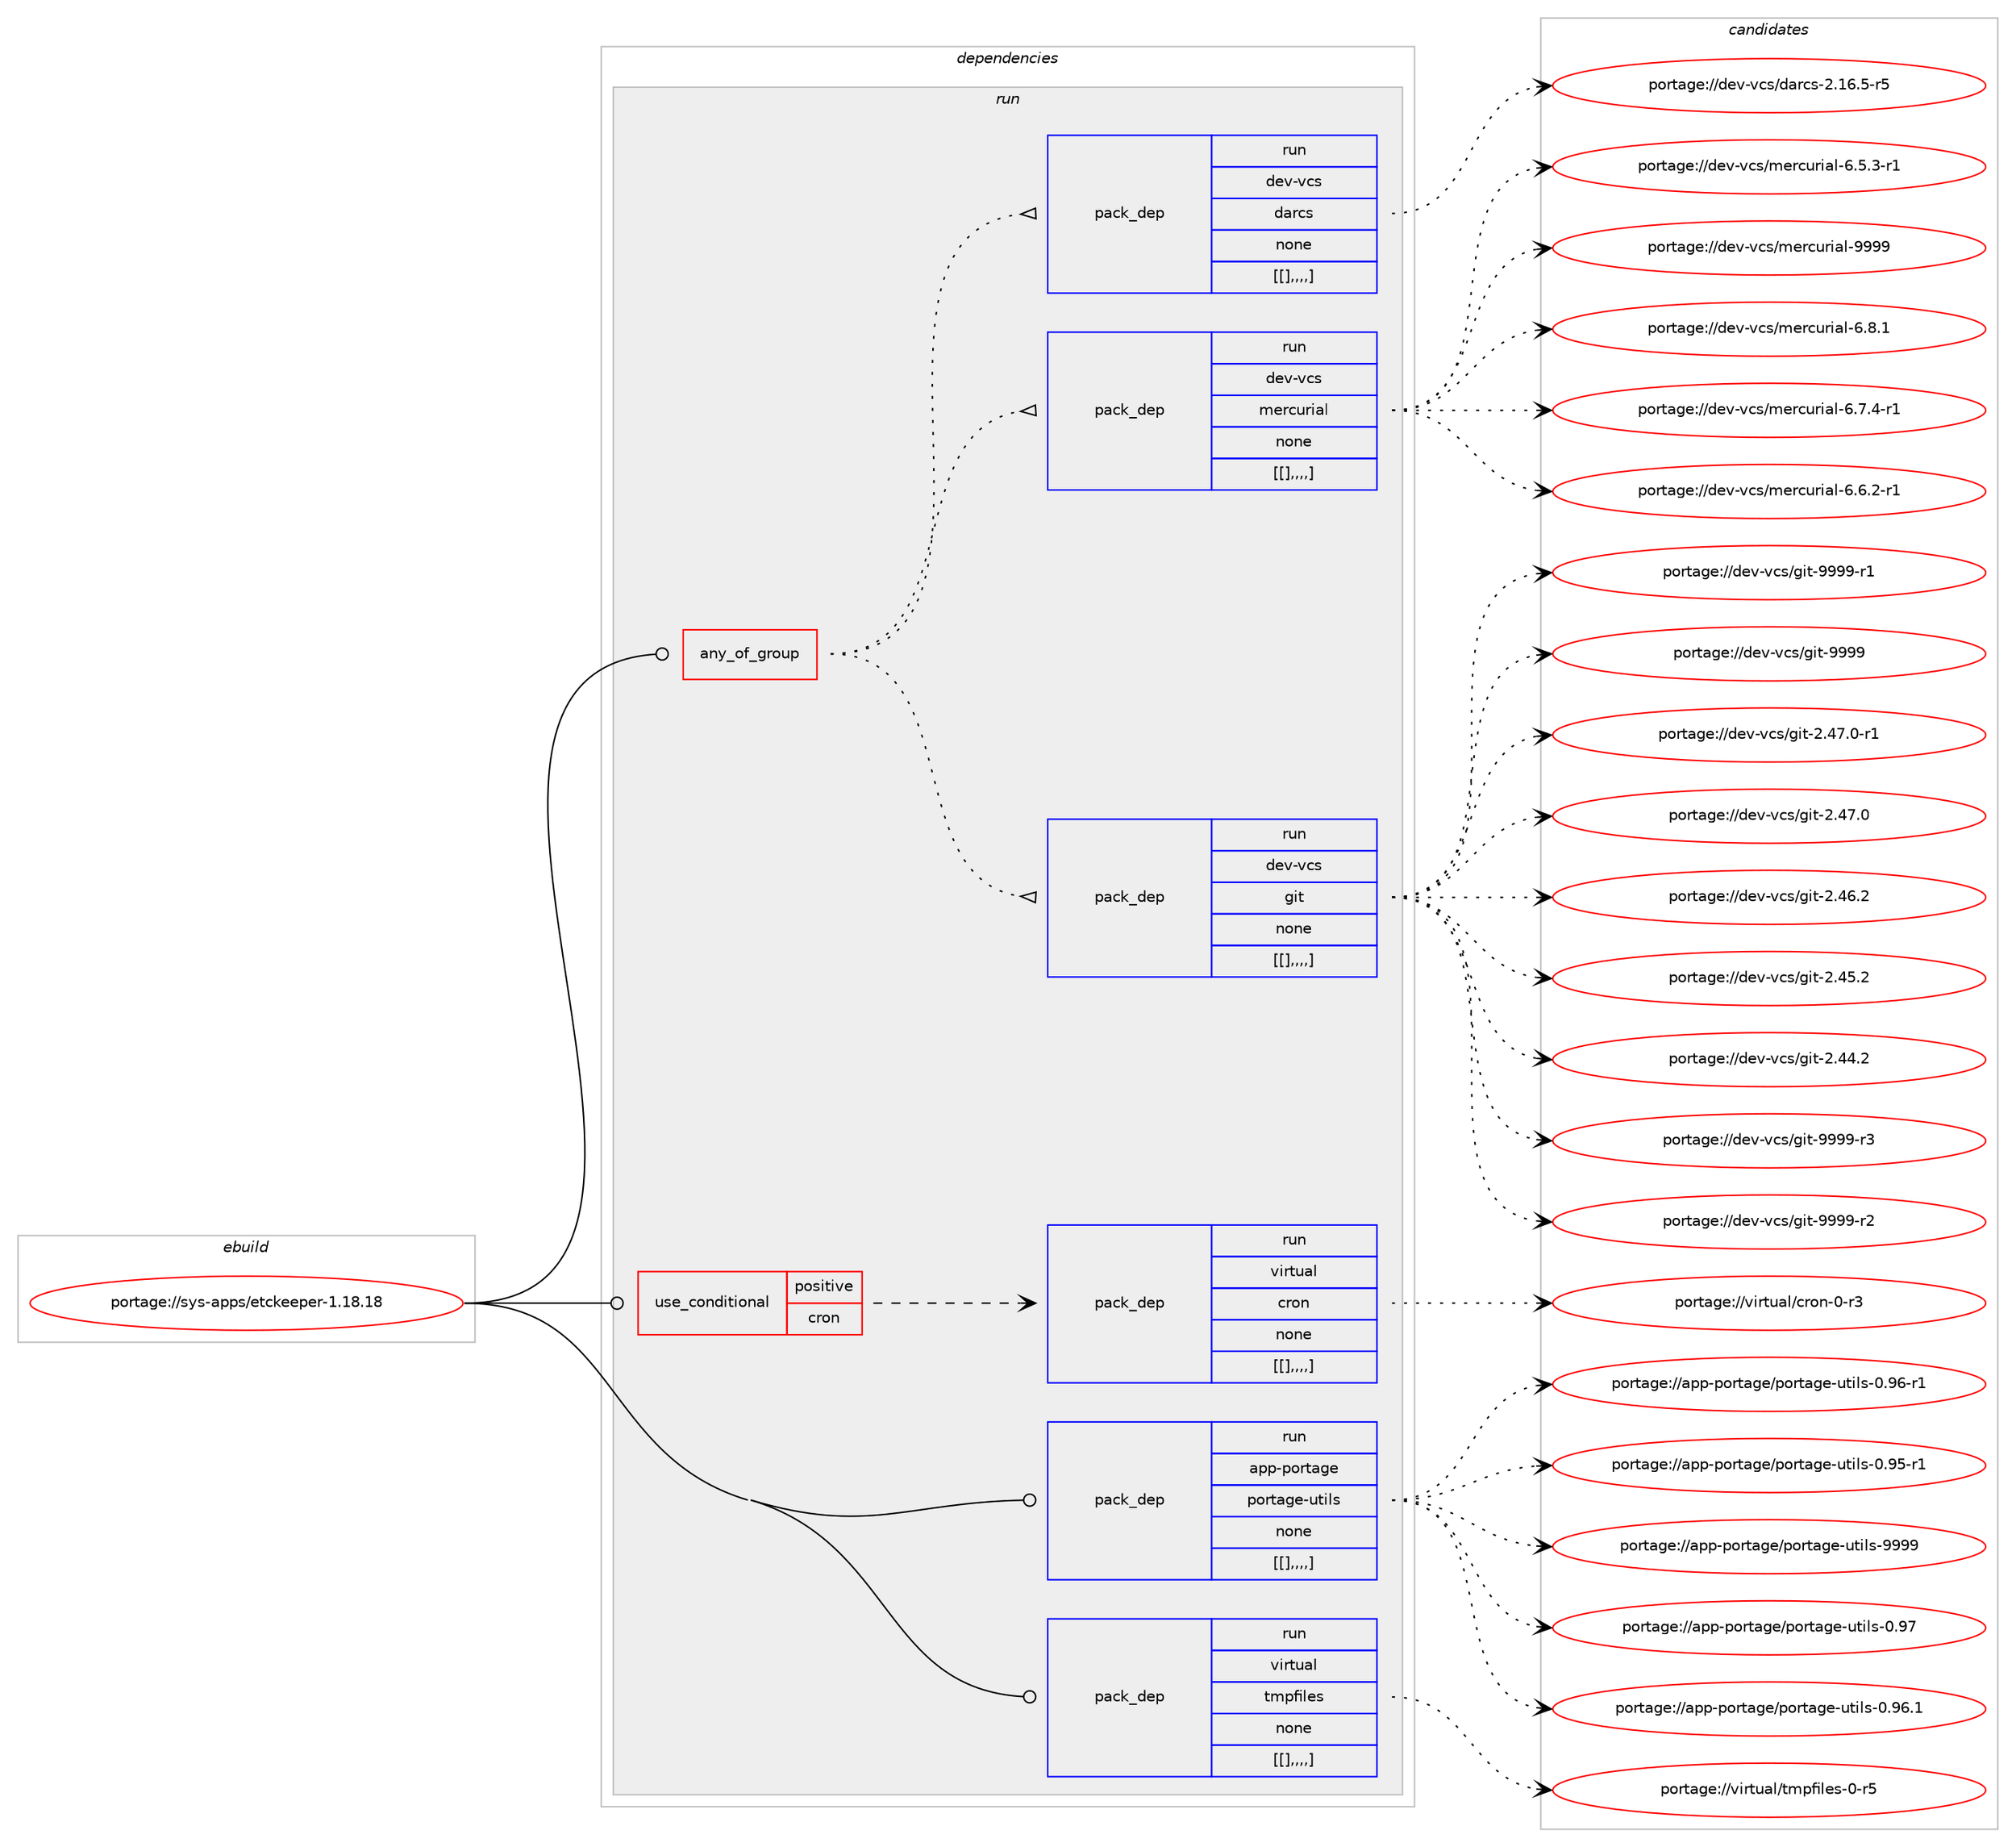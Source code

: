 digraph prolog {

# *************
# Graph options
# *************

newrank=true;
concentrate=true;
compound=true;
graph [rankdir=LR,fontname=Helvetica,fontsize=10,ranksep=1.5];#, ranksep=2.5, nodesep=0.2];
edge  [arrowhead=vee];
node  [fontname=Helvetica,fontsize=10];

# **********
# The ebuild
# **********

subgraph cluster_leftcol {
color=gray;
label=<<i>ebuild</i>>;
id [label="portage://sys-apps/etckeeper-1.18.18", color=red, width=4, href="../sys-apps/etckeeper-1.18.18.svg"];
}

# ****************
# The dependencies
# ****************

subgraph cluster_midcol {
color=gray;
label=<<i>dependencies</i>>;
subgraph cluster_compile {
fillcolor="#eeeeee";
style=filled;
label=<<i>compile</i>>;
}
subgraph cluster_compileandrun {
fillcolor="#eeeeee";
style=filled;
label=<<i>compile and run</i>>;
}
subgraph cluster_run {
fillcolor="#eeeeee";
style=filled;
label=<<i>run</i>>;
subgraph any2986 {
dependency442413 [label=<<TABLE BORDER="0" CELLBORDER="1" CELLSPACING="0" CELLPADDING="4"><TR><TD CELLPADDING="10">any_of_group</TD></TR></TABLE>>, shape=none, color=red];subgraph pack322058 {
dependency442497 [label=<<TABLE BORDER="0" CELLBORDER="1" CELLSPACING="0" CELLPADDING="4" WIDTH="220"><TR><TD ROWSPAN="6" CELLPADDING="30">pack_dep</TD></TR><TR><TD WIDTH="110">run</TD></TR><TR><TD>dev-vcs</TD></TR><TR><TD>git</TD></TR><TR><TD>none</TD></TR><TR><TD>[[],,,,]</TD></TR></TABLE>>, shape=none, color=blue];
}
dependency442413:e -> dependency442497:w [weight=20,style="dotted",arrowhead="oinv"];
subgraph pack322096 {
dependency442510 [label=<<TABLE BORDER="0" CELLBORDER="1" CELLSPACING="0" CELLPADDING="4" WIDTH="220"><TR><TD ROWSPAN="6" CELLPADDING="30">pack_dep</TD></TR><TR><TD WIDTH="110">run</TD></TR><TR><TD>dev-vcs</TD></TR><TR><TD>mercurial</TD></TR><TR><TD>none</TD></TR><TR><TD>[[],,,,]</TD></TR></TABLE>>, shape=none, color=blue];
}
dependency442413:e -> dependency442510:w [weight=20,style="dotted",arrowhead="oinv"];
subgraph pack322100 {
dependency442520 [label=<<TABLE BORDER="0" CELLBORDER="1" CELLSPACING="0" CELLPADDING="4" WIDTH="220"><TR><TD ROWSPAN="6" CELLPADDING="30">pack_dep</TD></TR><TR><TD WIDTH="110">run</TD></TR><TR><TD>dev-vcs</TD></TR><TR><TD>darcs</TD></TR><TR><TD>none</TD></TR><TR><TD>[[],,,,]</TD></TR></TABLE>>, shape=none, color=blue];
}
dependency442413:e -> dependency442520:w [weight=20,style="dotted",arrowhead="oinv"];
}
id:e -> dependency442413:w [weight=20,style="solid",arrowhead="odot"];
subgraph cond117228 {
dependency442529 [label=<<TABLE BORDER="0" CELLBORDER="1" CELLSPACING="0" CELLPADDING="4"><TR><TD ROWSPAN="3" CELLPADDING="10">use_conditional</TD></TR><TR><TD>positive</TD></TR><TR><TD>cron</TD></TR></TABLE>>, shape=none, color=red];
subgraph pack322109 {
dependency442533 [label=<<TABLE BORDER="0" CELLBORDER="1" CELLSPACING="0" CELLPADDING="4" WIDTH="220"><TR><TD ROWSPAN="6" CELLPADDING="30">pack_dep</TD></TR><TR><TD WIDTH="110">run</TD></TR><TR><TD>virtual</TD></TR><TR><TD>cron</TD></TR><TR><TD>none</TD></TR><TR><TD>[[],,,,]</TD></TR></TABLE>>, shape=none, color=blue];
}
dependency442529:e -> dependency442533:w [weight=20,style="dashed",arrowhead="vee"];
}
id:e -> dependency442529:w [weight=20,style="solid",arrowhead="odot"];
subgraph pack322112 {
dependency442536 [label=<<TABLE BORDER="0" CELLBORDER="1" CELLSPACING="0" CELLPADDING="4" WIDTH="220"><TR><TD ROWSPAN="6" CELLPADDING="30">pack_dep</TD></TR><TR><TD WIDTH="110">run</TD></TR><TR><TD>app-portage</TD></TR><TR><TD>portage-utils</TD></TR><TR><TD>none</TD></TR><TR><TD>[[],,,,]</TD></TR></TABLE>>, shape=none, color=blue];
}
id:e -> dependency442536:w [weight=20,style="solid",arrowhead="odot"];
subgraph pack322114 {
dependency442538 [label=<<TABLE BORDER="0" CELLBORDER="1" CELLSPACING="0" CELLPADDING="4" WIDTH="220"><TR><TD ROWSPAN="6" CELLPADDING="30">pack_dep</TD></TR><TR><TD WIDTH="110">run</TD></TR><TR><TD>virtual</TD></TR><TR><TD>tmpfiles</TD></TR><TR><TD>none</TD></TR><TR><TD>[[],,,,]</TD></TR></TABLE>>, shape=none, color=blue];
}
id:e -> dependency442538:w [weight=20,style="solid",arrowhead="odot"];
}
}

# **************
# The candidates
# **************

subgraph cluster_choices {
rank=same;
color=gray;
label=<<i>candidates</i>>;

subgraph choice321900 {
color=black;
nodesep=1;
choice10010111845118991154710310511645575757574511451 [label="portage://dev-vcs/git-9999-r3", color=red, width=4,href="../dev-vcs/git-9999-r3.svg"];
choice10010111845118991154710310511645575757574511450 [label="portage://dev-vcs/git-9999-r2", color=red, width=4,href="../dev-vcs/git-9999-r2.svg"];
choice10010111845118991154710310511645575757574511449 [label="portage://dev-vcs/git-9999-r1", color=red, width=4,href="../dev-vcs/git-9999-r1.svg"];
choice1001011184511899115471031051164557575757 [label="portage://dev-vcs/git-9999", color=red, width=4,href="../dev-vcs/git-9999.svg"];
choice100101118451189911547103105116455046525546484511449 [label="portage://dev-vcs/git-2.47.0-r1", color=red, width=4,href="../dev-vcs/git-2.47.0-r1.svg"];
choice10010111845118991154710310511645504652554648 [label="portage://dev-vcs/git-2.47.0", color=red, width=4,href="../dev-vcs/git-2.47.0.svg"];
choice10010111845118991154710310511645504652544650 [label="portage://dev-vcs/git-2.46.2", color=red, width=4,href="../dev-vcs/git-2.46.2.svg"];
choice10010111845118991154710310511645504652534650 [label="portage://dev-vcs/git-2.45.2", color=red, width=4,href="../dev-vcs/git-2.45.2.svg"];
choice10010111845118991154710310511645504652524650 [label="portage://dev-vcs/git-2.44.2", color=red, width=4,href="../dev-vcs/git-2.44.2.svg"];
dependency442497:e -> choice10010111845118991154710310511645575757574511451:w [style=dotted,weight="100"];
dependency442497:e -> choice10010111845118991154710310511645575757574511450:w [style=dotted,weight="100"];
dependency442497:e -> choice10010111845118991154710310511645575757574511449:w [style=dotted,weight="100"];
dependency442497:e -> choice1001011184511899115471031051164557575757:w [style=dotted,weight="100"];
dependency442497:e -> choice100101118451189911547103105116455046525546484511449:w [style=dotted,weight="100"];
dependency442497:e -> choice10010111845118991154710310511645504652554648:w [style=dotted,weight="100"];
dependency442497:e -> choice10010111845118991154710310511645504652544650:w [style=dotted,weight="100"];
dependency442497:e -> choice10010111845118991154710310511645504652534650:w [style=dotted,weight="100"];
dependency442497:e -> choice10010111845118991154710310511645504652524650:w [style=dotted,weight="100"];
}
subgraph choice321916 {
color=black;
nodesep=1;
choice10010111845118991154710910111499117114105971084557575757 [label="portage://dev-vcs/mercurial-9999", color=red, width=4,href="../dev-vcs/mercurial-9999.svg"];
choice1001011184511899115471091011149911711410597108455446564649 [label="portage://dev-vcs/mercurial-6.8.1", color=red, width=4,href="../dev-vcs/mercurial-6.8.1.svg"];
choice10010111845118991154710910111499117114105971084554465546524511449 [label="portage://dev-vcs/mercurial-6.7.4-r1", color=red, width=4,href="../dev-vcs/mercurial-6.7.4-r1.svg"];
choice10010111845118991154710910111499117114105971084554465446504511449 [label="portage://dev-vcs/mercurial-6.6.2-r1", color=red, width=4,href="../dev-vcs/mercurial-6.6.2-r1.svg"];
choice10010111845118991154710910111499117114105971084554465346514511449 [label="portage://dev-vcs/mercurial-6.5.3-r1", color=red, width=4,href="../dev-vcs/mercurial-6.5.3-r1.svg"];
dependency442510:e -> choice10010111845118991154710910111499117114105971084557575757:w [style=dotted,weight="100"];
dependency442510:e -> choice1001011184511899115471091011149911711410597108455446564649:w [style=dotted,weight="100"];
dependency442510:e -> choice10010111845118991154710910111499117114105971084554465546524511449:w [style=dotted,weight="100"];
dependency442510:e -> choice10010111845118991154710910111499117114105971084554465446504511449:w [style=dotted,weight="100"];
dependency442510:e -> choice10010111845118991154710910111499117114105971084554465346514511449:w [style=dotted,weight="100"];
}
subgraph choice321929 {
color=black;
nodesep=1;
choice1001011184511899115471009711499115455046495446534511453 [label="portage://dev-vcs/darcs-2.16.5-r5", color=red, width=4,href="../dev-vcs/darcs-2.16.5-r5.svg"];
dependency442520:e -> choice1001011184511899115471009711499115455046495446534511453:w [style=dotted,weight="100"];
}
subgraph choice321938 {
color=black;
nodesep=1;
choice11810511411611797108479911411111045484511451 [label="portage://virtual/cron-0-r3", color=red, width=4,href="../virtual/cron-0-r3.svg"];
dependency442533:e -> choice11810511411611797108479911411111045484511451:w [style=dotted,weight="100"];
}
subgraph choice321948 {
color=black;
nodesep=1;
choice9711211245112111114116971031014711211111411697103101451171161051081154557575757 [label="portage://app-portage/portage-utils-9999", color=red, width=4,href="../app-portage/portage-utils-9999.svg"];
choice9711211245112111114116971031014711211111411697103101451171161051081154548465755 [label="portage://app-portage/portage-utils-0.97", color=red, width=4,href="../app-portage/portage-utils-0.97.svg"];
choice97112112451121111141169710310147112111114116971031014511711610510811545484657544649 [label="portage://app-portage/portage-utils-0.96.1", color=red, width=4,href="../app-portage/portage-utils-0.96.1.svg"];
choice97112112451121111141169710310147112111114116971031014511711610510811545484657544511449 [label="portage://app-portage/portage-utils-0.96-r1", color=red, width=4,href="../app-portage/portage-utils-0.96-r1.svg"];
choice97112112451121111141169710310147112111114116971031014511711610510811545484657534511449 [label="portage://app-portage/portage-utils-0.95-r1", color=red, width=4,href="../app-portage/portage-utils-0.95-r1.svg"];
dependency442536:e -> choice9711211245112111114116971031014711211111411697103101451171161051081154557575757:w [style=dotted,weight="100"];
dependency442536:e -> choice9711211245112111114116971031014711211111411697103101451171161051081154548465755:w [style=dotted,weight="100"];
dependency442536:e -> choice97112112451121111141169710310147112111114116971031014511711610510811545484657544649:w [style=dotted,weight="100"];
dependency442536:e -> choice97112112451121111141169710310147112111114116971031014511711610510811545484657544511449:w [style=dotted,weight="100"];
dependency442536:e -> choice97112112451121111141169710310147112111114116971031014511711610510811545484657534511449:w [style=dotted,weight="100"];
}
subgraph choice321957 {
color=black;
nodesep=1;
choice118105114116117971084711610911210210510810111545484511453 [label="portage://virtual/tmpfiles-0-r5", color=red, width=4,href="../virtual/tmpfiles-0-r5.svg"];
dependency442538:e -> choice118105114116117971084711610911210210510810111545484511453:w [style=dotted,weight="100"];
}
}

}
